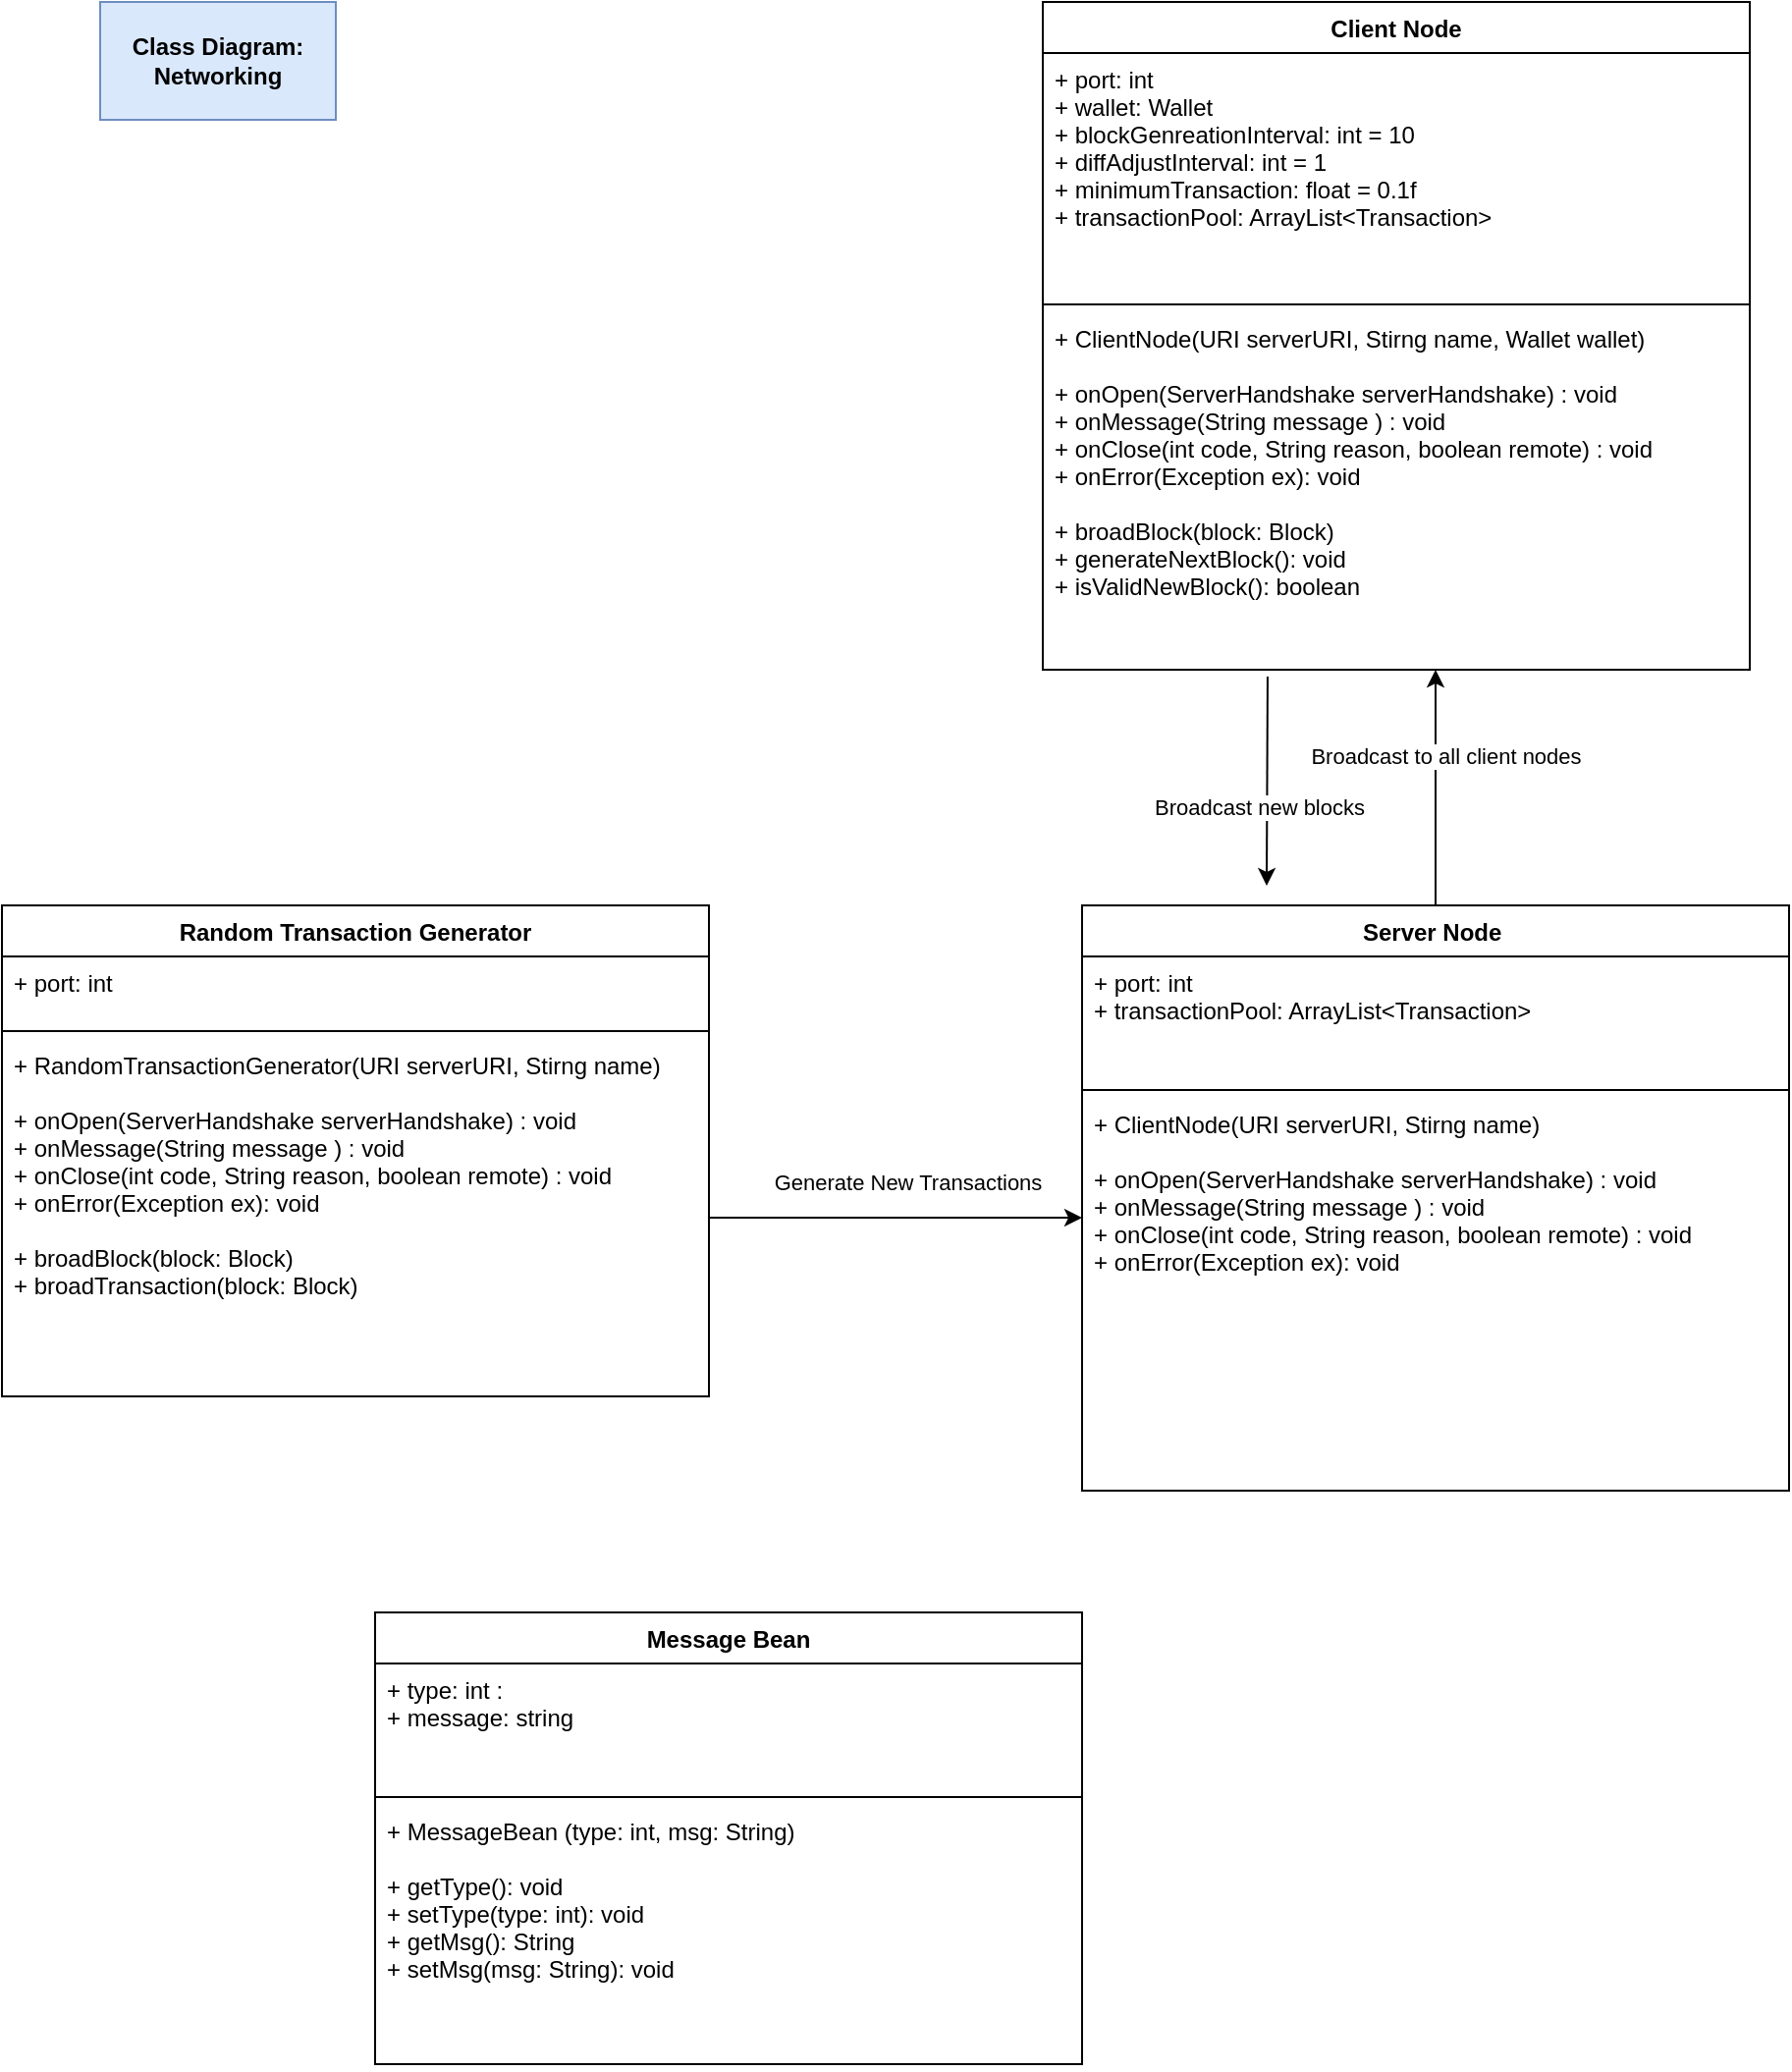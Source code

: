<mxfile version="15.1.3" type="device"><diagram id="JhzPYkAuPoNYCSOuKUXi" name="Page-1"><mxGraphModel dx="2404" dy="1136" grid="1" gridSize="10" guides="1" tooltips="1" connect="1" arrows="1" fold="1" page="1" pageScale="1" pageWidth="850" pageHeight="1100" math="0" shadow="0"><root><mxCell id="0"/><mxCell id="1" parent="0"/><mxCell id="YB1hEsVOHNAt1n5iXOdH-1" value="&lt;b&gt;Class Diagram: Networking&lt;/b&gt;" style="rounded=0;whiteSpace=wrap;html=1;align=center;verticalAlign=middle;fillColor=#dae8fc;strokeColor=#6c8ebf;" vertex="1" parent="1"><mxGeometry x="-30" y="20" width="120" height="60" as="geometry"/></mxCell><mxCell id="YB1hEsVOHNAt1n5iXOdH-2" value="Client Node" style="swimlane;fontStyle=1;align=center;verticalAlign=top;childLayout=stackLayout;horizontal=1;startSize=26;horizontalStack=0;resizeParent=1;resizeParentMax=0;resizeLast=0;collapsible=1;marginBottom=0;" vertex="1" parent="1"><mxGeometry x="450" y="20" width="360" height="340" as="geometry"/></mxCell><mxCell id="YB1hEsVOHNAt1n5iXOdH-3" value="+ port: int&#10;+ wallet: Wallet &#10;+ blockGenreationInterval: int = 10 &#10;+ diffAdjustInterval: int = 1&#10;+ minimumTransaction: float = 0.1f &#10;+ transactionPool: ArrayList&lt;Transaction&gt;&#10;&#10;" style="text;strokeColor=none;fillColor=none;align=left;verticalAlign=top;spacingLeft=4;spacingRight=4;overflow=hidden;rotatable=0;points=[[0,0.5],[1,0.5]];portConstraint=eastwest;" vertex="1" parent="YB1hEsVOHNAt1n5iXOdH-2"><mxGeometry y="26" width="360" height="124" as="geometry"/></mxCell><mxCell id="YB1hEsVOHNAt1n5iXOdH-4" value="" style="line;strokeWidth=1;fillColor=none;align=left;verticalAlign=middle;spacingTop=-1;spacingLeft=3;spacingRight=3;rotatable=0;labelPosition=right;points=[];portConstraint=eastwest;" vertex="1" parent="YB1hEsVOHNAt1n5iXOdH-2"><mxGeometry y="150" width="360" height="8" as="geometry"/></mxCell><mxCell id="YB1hEsVOHNAt1n5iXOdH-5" value="+ ClientNode(URI serverURI, Stirng name, Wallet wallet) &#10;&#10;+ onOpen(ServerHandshake serverHandshake) : void &#10;+ onMessage(String message ) : void &#10;+ onClose(int code, String reason, boolean remote) : void&#10;+ onError(Exception ex): void &#10;&#10;+ broadBlock(block: Block) &#10;+ generateNextBlock(): void &#10;+ isValidNewBlock(): boolean &#10;" style="text;strokeColor=none;fillColor=none;align=left;verticalAlign=top;spacingLeft=4;spacingRight=4;overflow=hidden;rotatable=0;points=[[0,0.5],[1,0.5]];portConstraint=eastwest;" vertex="1" parent="YB1hEsVOHNAt1n5iXOdH-2"><mxGeometry y="158" width="360" height="182" as="geometry"/></mxCell><mxCell id="YB1hEsVOHNAt1n5iXOdH-6" style="edgeStyle=orthogonalEdgeStyle;rounded=0;orthogonalLoop=1;jettySize=auto;html=1;" edge="1" parent="1" source="YB1hEsVOHNAt1n5iXOdH-8"><mxGeometry relative="1" as="geometry"><mxPoint x="650" y="360.0" as="targetPoint"/></mxGeometry></mxCell><mxCell id="YB1hEsVOHNAt1n5iXOdH-7" value="Broadcast to all client nodes" style="edgeLabel;html=1;align=center;verticalAlign=middle;resizable=0;points=[];" vertex="1" connectable="0" parent="YB1hEsVOHNAt1n5iXOdH-6"><mxGeometry x="0.272" y="-4" relative="1" as="geometry"><mxPoint as="offset"/></mxGeometry></mxCell><mxCell id="YB1hEsVOHNAt1n5iXOdH-8" value="Server Node " style="swimlane;fontStyle=1;align=center;verticalAlign=top;childLayout=stackLayout;horizontal=1;startSize=26;horizontalStack=0;resizeParent=1;resizeParentMax=0;resizeLast=0;collapsible=1;marginBottom=0;" vertex="1" parent="1"><mxGeometry x="470" y="480" width="360" height="298" as="geometry"/></mxCell><mxCell id="YB1hEsVOHNAt1n5iXOdH-9" value="+ port: int&#10;+ transactionPool: ArrayList&lt;Transaction&gt;&#10;&#10;" style="text;strokeColor=none;fillColor=none;align=left;verticalAlign=top;spacingLeft=4;spacingRight=4;overflow=hidden;rotatable=0;points=[[0,0.5],[1,0.5]];portConstraint=eastwest;" vertex="1" parent="YB1hEsVOHNAt1n5iXOdH-8"><mxGeometry y="26" width="360" height="64" as="geometry"/></mxCell><mxCell id="YB1hEsVOHNAt1n5iXOdH-10" value="" style="line;strokeWidth=1;fillColor=none;align=left;verticalAlign=middle;spacingTop=-1;spacingLeft=3;spacingRight=3;rotatable=0;labelPosition=right;points=[];portConstraint=eastwest;" vertex="1" parent="YB1hEsVOHNAt1n5iXOdH-8"><mxGeometry y="90" width="360" height="8" as="geometry"/></mxCell><mxCell id="YB1hEsVOHNAt1n5iXOdH-11" value="+ ClientNode(URI serverURI, Stirng name) &#10;&#10;+ onOpen(ServerHandshake serverHandshake) : void &#10;+ onMessage(String message ) : void &#10;+ onClose(int code, String reason, boolean remote) : void&#10;+ onError(Exception ex): void &#10;" style="text;strokeColor=none;fillColor=none;align=left;verticalAlign=top;spacingLeft=4;spacingRight=4;overflow=hidden;rotatable=0;points=[[0,0.5],[1,0.5]];portConstraint=eastwest;" vertex="1" parent="YB1hEsVOHNAt1n5iXOdH-8"><mxGeometry y="98" width="360" height="200" as="geometry"/></mxCell><mxCell id="YB1hEsVOHNAt1n5iXOdH-12" value="Random Transaction Generator" style="swimlane;fontStyle=1;align=center;verticalAlign=top;childLayout=stackLayout;horizontal=1;startSize=26;horizontalStack=0;resizeParent=1;resizeParentMax=0;resizeLast=0;collapsible=1;marginBottom=0;" vertex="1" parent="1"><mxGeometry x="-80" y="480" width="360" height="250" as="geometry"/></mxCell><mxCell id="YB1hEsVOHNAt1n5iXOdH-13" value="+ port: int&#10;&#10;" style="text;strokeColor=none;fillColor=none;align=left;verticalAlign=top;spacingLeft=4;spacingRight=4;overflow=hidden;rotatable=0;points=[[0,0.5],[1,0.5]];portConstraint=eastwest;" vertex="1" parent="YB1hEsVOHNAt1n5iXOdH-12"><mxGeometry y="26" width="360" height="34" as="geometry"/></mxCell><mxCell id="YB1hEsVOHNAt1n5iXOdH-14" value="" style="line;strokeWidth=1;fillColor=none;align=left;verticalAlign=middle;spacingTop=-1;spacingLeft=3;spacingRight=3;rotatable=0;labelPosition=right;points=[];portConstraint=eastwest;" vertex="1" parent="YB1hEsVOHNAt1n5iXOdH-12"><mxGeometry y="60" width="360" height="8" as="geometry"/></mxCell><mxCell id="YB1hEsVOHNAt1n5iXOdH-15" value="+ RandomTransactionGenerator(URI serverURI, Stirng name) &#10;&#10;+ onOpen(ServerHandshake serverHandshake) : void &#10;+ onMessage(String message ) : void &#10;+ onClose(int code, String reason, boolean remote) : void&#10;+ onError(Exception ex): void &#10;&#10;+ broadBlock(block: Block) &#10;+ broadTransaction(block: Block) &#10; &#10;" style="text;strokeColor=none;fillColor=none;align=left;verticalAlign=top;spacingLeft=4;spacingRight=4;overflow=hidden;rotatable=0;points=[[0,0.5],[1,0.5]];portConstraint=eastwest;" vertex="1" parent="YB1hEsVOHNAt1n5iXOdH-12"><mxGeometry y="68" width="360" height="182" as="geometry"/></mxCell><mxCell id="YB1hEsVOHNAt1n5iXOdH-16" style="edgeStyle=orthogonalEdgeStyle;rounded=0;orthogonalLoop=1;jettySize=auto;html=1;" edge="1" parent="1" source="YB1hEsVOHNAt1n5iXOdH-15"><mxGeometry relative="1" as="geometry"><mxPoint x="470" y="639" as="targetPoint"/></mxGeometry></mxCell><mxCell id="YB1hEsVOHNAt1n5iXOdH-17" value="Generate New Transactions" style="edgeLabel;html=1;align=center;verticalAlign=middle;resizable=0;points=[];" vertex="1" connectable="0" parent="YB1hEsVOHNAt1n5iXOdH-16"><mxGeometry x="0.121" y="3" relative="1" as="geometry"><mxPoint x="-6" y="-16" as="offset"/></mxGeometry></mxCell><mxCell id="YB1hEsVOHNAt1n5iXOdH-18" value="" style="endArrow=classic;html=1;exitX=0.318;exitY=1.019;exitDx=0;exitDy=0;exitPerimeter=0;" edge="1" parent="1" source="YB1hEsVOHNAt1n5iXOdH-5"><mxGeometry width="50" height="50" relative="1" as="geometry"><mxPoint x="370" y="480" as="sourcePoint"/><mxPoint x="564" y="470" as="targetPoint"/></mxGeometry></mxCell><mxCell id="YB1hEsVOHNAt1n5iXOdH-19" value="Broadcast new blocks" style="edgeLabel;html=1;align=center;verticalAlign=middle;resizable=0;points=[];" vertex="1" connectable="0" parent="YB1hEsVOHNAt1n5iXOdH-18"><mxGeometry x="0.253" y="-4" relative="1" as="geometry"><mxPoint as="offset"/></mxGeometry></mxCell><mxCell id="YB1hEsVOHNAt1n5iXOdH-20" value="Message Bean" style="swimlane;fontStyle=1;align=center;verticalAlign=top;childLayout=stackLayout;horizontal=1;startSize=26;horizontalStack=0;resizeParent=1;resizeParentMax=0;resizeLast=0;collapsible=1;marginBottom=0;" vertex="1" parent="1"><mxGeometry x="110" y="840" width="360" height="230" as="geometry"/></mxCell><mxCell id="YB1hEsVOHNAt1n5iXOdH-21" value="+ type: int : &#10;+ message: string&#10;&#10;" style="text;strokeColor=none;fillColor=none;align=left;verticalAlign=top;spacingLeft=4;spacingRight=4;overflow=hidden;rotatable=0;points=[[0,0.5],[1,0.5]];portConstraint=eastwest;" vertex="1" parent="YB1hEsVOHNAt1n5iXOdH-20"><mxGeometry y="26" width="360" height="64" as="geometry"/></mxCell><mxCell id="YB1hEsVOHNAt1n5iXOdH-22" value="" style="line;strokeWidth=1;fillColor=none;align=left;verticalAlign=middle;spacingTop=-1;spacingLeft=3;spacingRight=3;rotatable=0;labelPosition=right;points=[];portConstraint=eastwest;" vertex="1" parent="YB1hEsVOHNAt1n5iXOdH-20"><mxGeometry y="90" width="360" height="8" as="geometry"/></mxCell><mxCell id="YB1hEsVOHNAt1n5iXOdH-23" value="+ MessageBean (type: int, msg: String) &#10;&#10;+ getType(): void &#10;+ setType(type: int): void &#10;+ getMsg(): String&#10;+ setMsg(msg: String): void   &#10;" style="text;strokeColor=none;fillColor=none;align=left;verticalAlign=top;spacingLeft=4;spacingRight=4;overflow=hidden;rotatable=0;points=[[0,0.5],[1,0.5]];portConstraint=eastwest;" vertex="1" parent="YB1hEsVOHNAt1n5iXOdH-20"><mxGeometry y="98" width="360" height="132" as="geometry"/></mxCell></root></mxGraphModel></diagram></mxfile>